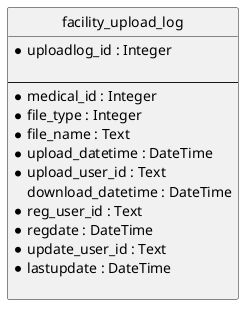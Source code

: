 @startuml
'-------------------------------------------
'Table Name  : facility_upload_log
'Description : 医療機関のデータアップロード履歴テーブル
'
'[ChangeLog]

'  v1.0.0 (2025-06-27)
'  - [H.Miyazawa] OptiServe用のデータベース設計

'  v1.1.0 (2025-08-13)
'  - [H.Miyazawa] 登録、更新のユーザーIDを追加

'  v1.2.0 (2025-08-22)
'  - [H.Miyazawa] ユーザーIDをintegerからtextに変更。

'[Note]
'  - 2025-08-22 : generate_dbdesign_artifacts.pyによる自動生成
'-------------------------------------------
hide circle

entity "facility_upload_log" as e01 {
  * uploadlog_id : Integer

  --
  * medical_id : Integer
  * file_type : Integer
  * file_name : Text
  * upload_datetime : DateTime
  * upload_user_id : Text
    download_datetime : DateTime
  * reg_user_id : Text
  * regdate : DateTime
  * update_user_id : Text
  * lastupdate : DateTime

}
@enduml